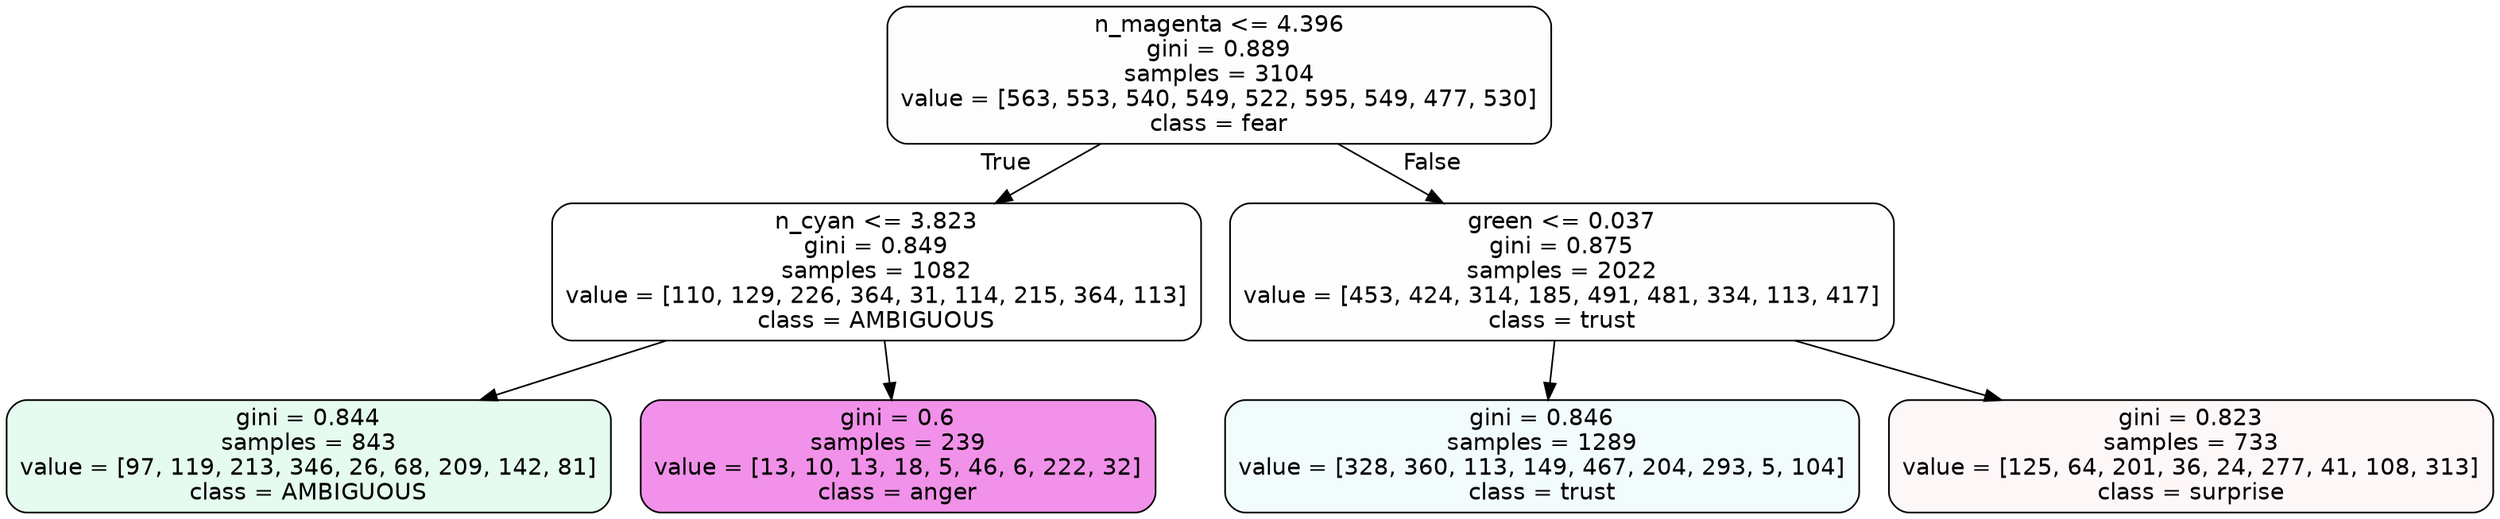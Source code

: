 digraph Tree {
node [shape=box, style="filled, rounded", color="black", fontname=helvetica] ;
edge [fontname=helvetica] ;
0 [label="n_magenta <= 4.396\ngini = 0.889\nsamples = 3104\nvalue = [563, 553, 540, 549, 522, 595, 549, 477, 530]\nclass = fear", fillcolor="#3964e502"] ;
1 [label="n_cyan <= 3.823\ngini = 0.849\nsamples = 1082\nvalue = [110, 129, 226, 364, 31, 114, 215, 364, 113]\nclass = AMBIGUOUS", fillcolor="#39e58100"] ;
0 -> 1 [labeldistance=2.5, labelangle=45, headlabel="True"] ;
2 [label="gini = 0.844\nsamples = 843\nvalue = [97, 119, 213, 346, 26, 68, 209, 142, 81]\nclass = AMBIGUOUS", fillcolor="#39e5811f"] ;
1 -> 2 ;
3 [label="gini = 0.6\nsamples = 239\nvalue = [13, 10, 13, 18, 5, 46, 6, 222, 32]\nclass = anger", fillcolor="#e539d78d"] ;
1 -> 3 ;
4 [label="green <= 0.037\ngini = 0.875\nsamples = 2022\nvalue = [453, 424, 314, 185, 491, 481, 334, 113, 417]\nclass = trust", fillcolor="#39d7e501"] ;
0 -> 4 [labeldistance=2.5, labelangle=-45, headlabel="False"] ;
5 [label="gini = 0.846\nsamples = 1289\nvalue = [328, 360, 113, 149, 467, 204, 293, 5, 104]\nclass = trust", fillcolor="#39d7e510"] ;
4 -> 5 ;
6 [label="gini = 0.823\nsamples = 733\nvalue = [125, 64, 201, 36, 24, 277, 41, 108, 313]\nclass = surprise", fillcolor="#e539640a"] ;
4 -> 6 ;
}